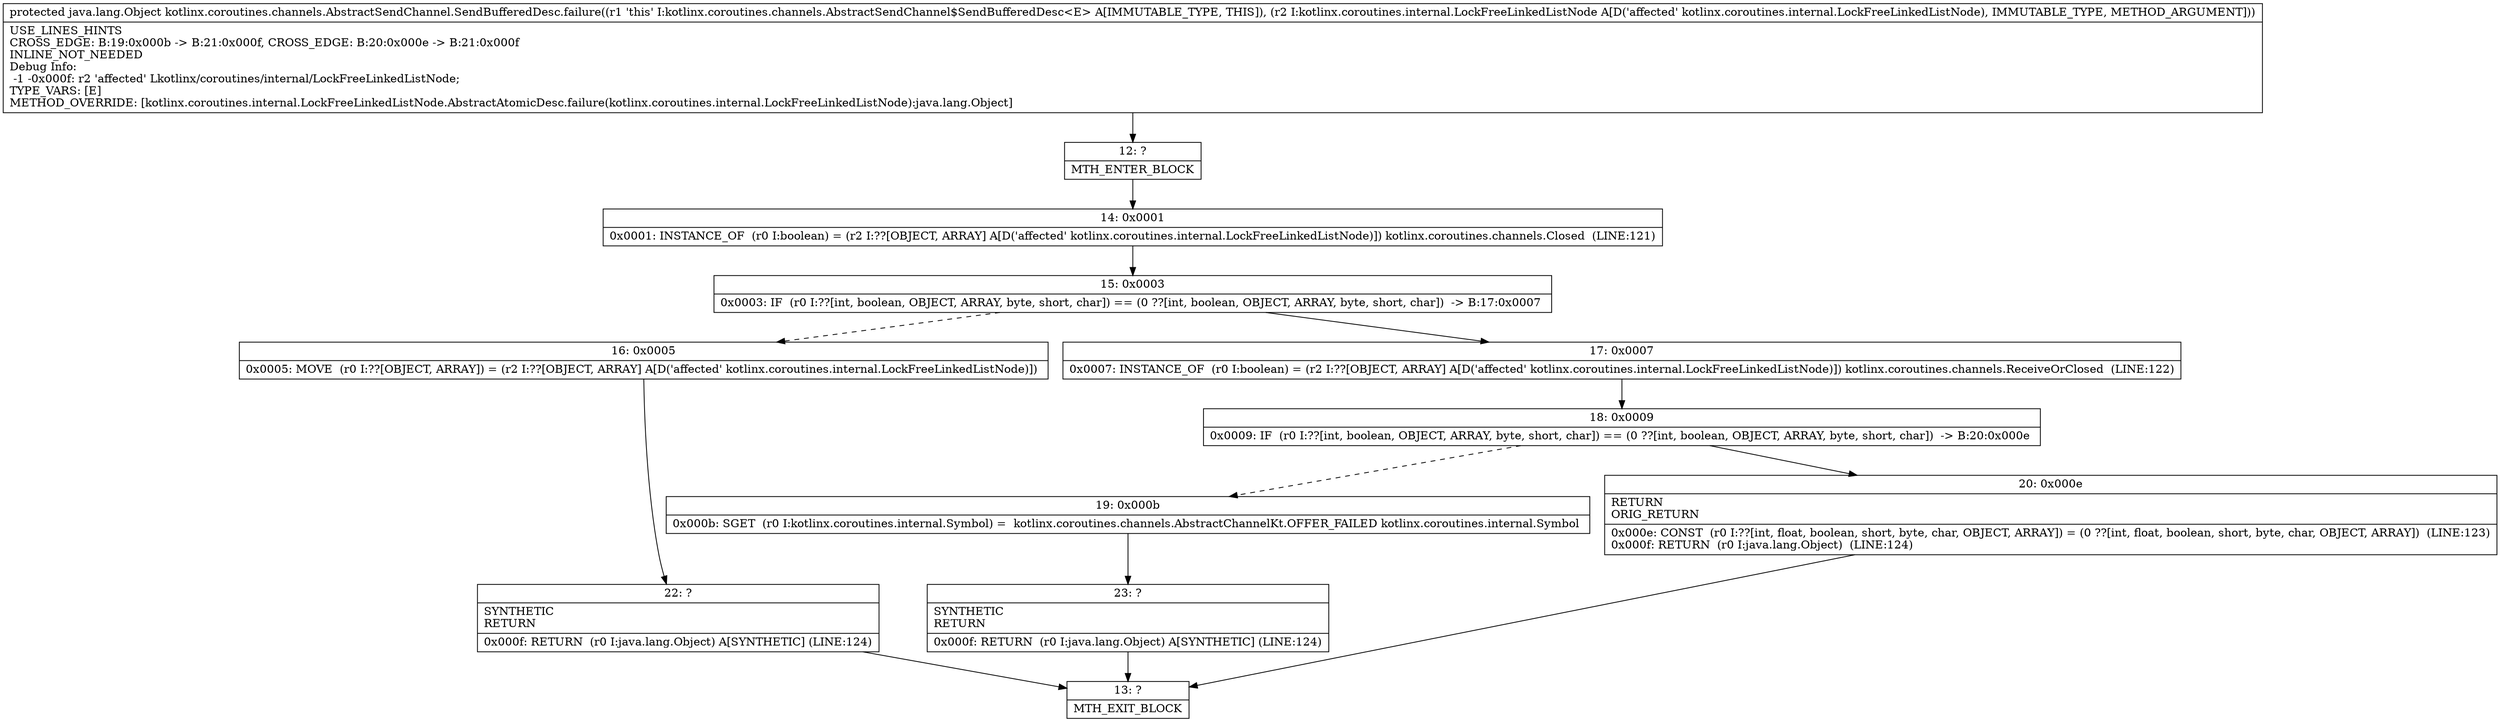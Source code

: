 digraph "CFG forkotlinx.coroutines.channels.AbstractSendChannel.SendBufferedDesc.failure(Lkotlinx\/coroutines\/internal\/LockFreeLinkedListNode;)Ljava\/lang\/Object;" {
Node_12 [shape=record,label="{12\:\ ?|MTH_ENTER_BLOCK\l}"];
Node_14 [shape=record,label="{14\:\ 0x0001|0x0001: INSTANCE_OF  (r0 I:boolean) = (r2 I:??[OBJECT, ARRAY] A[D('affected' kotlinx.coroutines.internal.LockFreeLinkedListNode)]) kotlinx.coroutines.channels.Closed  (LINE:121)\l}"];
Node_15 [shape=record,label="{15\:\ 0x0003|0x0003: IF  (r0 I:??[int, boolean, OBJECT, ARRAY, byte, short, char]) == (0 ??[int, boolean, OBJECT, ARRAY, byte, short, char])  \-\> B:17:0x0007 \l}"];
Node_16 [shape=record,label="{16\:\ 0x0005|0x0005: MOVE  (r0 I:??[OBJECT, ARRAY]) = (r2 I:??[OBJECT, ARRAY] A[D('affected' kotlinx.coroutines.internal.LockFreeLinkedListNode)]) \l}"];
Node_22 [shape=record,label="{22\:\ ?|SYNTHETIC\lRETURN\l|0x000f: RETURN  (r0 I:java.lang.Object) A[SYNTHETIC] (LINE:124)\l}"];
Node_13 [shape=record,label="{13\:\ ?|MTH_EXIT_BLOCK\l}"];
Node_17 [shape=record,label="{17\:\ 0x0007|0x0007: INSTANCE_OF  (r0 I:boolean) = (r2 I:??[OBJECT, ARRAY] A[D('affected' kotlinx.coroutines.internal.LockFreeLinkedListNode)]) kotlinx.coroutines.channels.ReceiveOrClosed  (LINE:122)\l}"];
Node_18 [shape=record,label="{18\:\ 0x0009|0x0009: IF  (r0 I:??[int, boolean, OBJECT, ARRAY, byte, short, char]) == (0 ??[int, boolean, OBJECT, ARRAY, byte, short, char])  \-\> B:20:0x000e \l}"];
Node_19 [shape=record,label="{19\:\ 0x000b|0x000b: SGET  (r0 I:kotlinx.coroutines.internal.Symbol) =  kotlinx.coroutines.channels.AbstractChannelKt.OFFER_FAILED kotlinx.coroutines.internal.Symbol \l}"];
Node_23 [shape=record,label="{23\:\ ?|SYNTHETIC\lRETURN\l|0x000f: RETURN  (r0 I:java.lang.Object) A[SYNTHETIC] (LINE:124)\l}"];
Node_20 [shape=record,label="{20\:\ 0x000e|RETURN\lORIG_RETURN\l|0x000e: CONST  (r0 I:??[int, float, boolean, short, byte, char, OBJECT, ARRAY]) = (0 ??[int, float, boolean, short, byte, char, OBJECT, ARRAY])  (LINE:123)\l0x000f: RETURN  (r0 I:java.lang.Object)  (LINE:124)\l}"];
MethodNode[shape=record,label="{protected java.lang.Object kotlinx.coroutines.channels.AbstractSendChannel.SendBufferedDesc.failure((r1 'this' I:kotlinx.coroutines.channels.AbstractSendChannel$SendBufferedDesc\<E\> A[IMMUTABLE_TYPE, THIS]), (r2 I:kotlinx.coroutines.internal.LockFreeLinkedListNode A[D('affected' kotlinx.coroutines.internal.LockFreeLinkedListNode), IMMUTABLE_TYPE, METHOD_ARGUMENT]))  | USE_LINES_HINTS\lCROSS_EDGE: B:19:0x000b \-\> B:21:0x000f, CROSS_EDGE: B:20:0x000e \-\> B:21:0x000f\lINLINE_NOT_NEEDED\lDebug Info:\l  \-1 \-0x000f: r2 'affected' Lkotlinx\/coroutines\/internal\/LockFreeLinkedListNode;\lTYPE_VARS: [E]\lMETHOD_OVERRIDE: [kotlinx.coroutines.internal.LockFreeLinkedListNode.AbstractAtomicDesc.failure(kotlinx.coroutines.internal.LockFreeLinkedListNode):java.lang.Object]\l}"];
MethodNode -> Node_12;Node_12 -> Node_14;
Node_14 -> Node_15;
Node_15 -> Node_16[style=dashed];
Node_15 -> Node_17;
Node_16 -> Node_22;
Node_22 -> Node_13;
Node_17 -> Node_18;
Node_18 -> Node_19[style=dashed];
Node_18 -> Node_20;
Node_19 -> Node_23;
Node_23 -> Node_13;
Node_20 -> Node_13;
}

